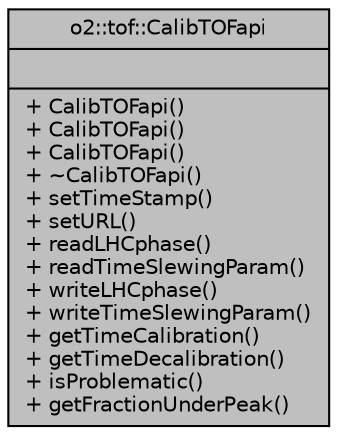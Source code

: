 digraph "o2::tof::CalibTOFapi"
{
 // INTERACTIVE_SVG=YES
  bgcolor="transparent";
  edge [fontname="Helvetica",fontsize="10",labelfontname="Helvetica",labelfontsize="10"];
  node [fontname="Helvetica",fontsize="10",shape=record];
  Node1 [label="{o2::tof::CalibTOFapi\n||+ CalibTOFapi()\l+ CalibTOFapi()\l+ CalibTOFapi()\l+ ~CalibTOFapi()\l+ setTimeStamp()\l+ setURL()\l+ readLHCphase()\l+ readTimeSlewingParam()\l+ writeLHCphase()\l+ writeTimeSlewingParam()\l+ getTimeCalibration()\l+ getTimeDecalibration()\l+ isProblematic()\l+ getFractionUnderPeak()\l}",height=0.2,width=0.4,color="black", fillcolor="grey75", style="filled", fontcolor="black"];
}
